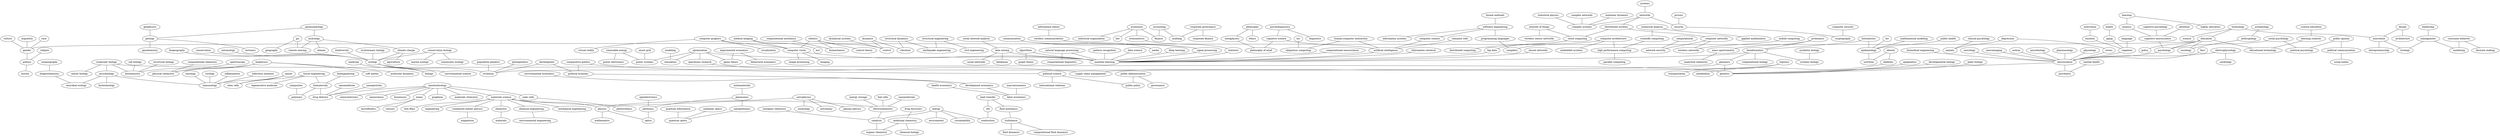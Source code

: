 strict graph layer1 {
	graph [name=layer1];
	node [label="\N"];
	217	[label=archaeology,
		level=2,
		weight=714.0];
	3834	[label=anthropology,
		level=2,
		weight=715.0];
	217 -- 3834	[level=2,
		weight=93.0];
	378	[label=health,
		level=1,
		weight=1282.0];
	4190	[label=aging,
		level=1,
		weight=1482.0];
	378 -- 4190	[level=1,
		weight=79.0];
	943	[label=nanotechnology,
		level=1,
		weight=3024.0];
	1891	[label="materials science",
		level=1,
		weight=3272.0];
	943 -- 1891	[level=1,
		weight=312.0];
	5335	[label="solar cells",
		level=2,
		weight=632.0];
	943 -- 5335	[level=2,
		weight=56.0];
	2630	[label=semiconductors,
		level=2,
		weight=716.0];
	943 -- 2630	[level=2,
		weight=70.0];
	3596	[label="drug delivery",
		level=1,
		weight=1120.0];
	943 -- 3596	[level=1,
		weight=143.0];
	3112	[label=nanoscience,
		level=2,
		weight=644.0];
	943 -- 3112	[level=2,
		weight=114.0];
	5885	[label=biosensors,
		level=2,
		weight=750.0];
	943 -- 5885	[level=2,
		weight=81.0];
	5606	[label=mems,
		level=2,
		weight=872.0];
	943 -- 5606	[level=1,
		weight=83.0];
	3787	[label=graphene,
		level=2,
		weight=900.0];
	943 -- 3787	[level=2,
		weight=97.0];
	1873	[label="materials chemistry",
		level=2,
		weight=528.0];
	943 -- 1873	[level=2,
		weight=44.0];
	2092	[label=optimization,
		level=1,
		weight=2557.0];
	4708	[label="operations research",
		level=1,
		weight=1120.0];
	2092 -- 4708	[level=1,
		weight=165.0];
	5607	[label="machine learning",
		level=1,
		weight=11046.0];
	2092 -- 5607	[level=1,
		weight=383.0];
	4593	[label="power systems",
		level=2,
		weight=591.0];
	2092 -- 4593	[level=1,
		weight=61.0];
	2916	[label="game theory",
		level=1,
		weight=1138.0];
	2092 -- 2916	[level=1,
		weight=78.0];
	4732	[label=simulation,
		level=1,
		weight=1276.0];
	2092 -- 4732	[level=1,
		weight=90.0];
	3649	[label=systems,
		level=2,
		weight=694.0];
	3218	[label=networks,
		level=1,
		weight=1679.0];
	3649 -- 3218	[level=2,
		weight=113.0];
	3170	[label="computer architecture",
		level=1,
		weight=1187.0];
	3864	[label="embedded systems",
		level=2,
		weight=913.0];
	3170 -- 3864	[level=2,
		weight=96.0];
	2151	[label="high performance computing",
		level=2,
		weight=883.0];
	3170 -- 2151	[level=2,
		weight=64.0];
	2002	[label=compilers,
		weight=365.0];
	3170 -- 2002	[level=1,
		weight=97.0];
	2682	[label=chemistry,
		level=1,
		weight=2206.0];
	1891 -- 2682	[level=1,
		weight=219.0];
	1394	[label="condensed matter physics",
		level=1,
		weight=1631.0];
	1891 -- 1394	[level=1,
		weight=126.0];
	2560	[label=physics,
		level=1,
		weight=2647.0];
	1891 -- 2560	[level=1,
		weight=246.0];
	2934	[label="chemical engineering",
		level=2,
		weight=899.0];
	1891 -- 2934	[level=2,
		weight=69.0];
	5306	[label="mechanical engineering",
		level=2,
		weight=577.0];
	1891 -- 5306	[level=2,
		weight=53.0];
	3819	[label="thin films",
		level=2,
		weight=542.0];
	1891 -- 3819	[level=2,
		weight=75.0];
	204	[label=engineering,
		level=2,
		weight=1025.0];
	1891 -- 204	[level=2,
		weight=305.0];
	2406	[label=electrochemistry,
		level=1,
		weight=1283.0];
	1891 -- 2406	[level=1,
		weight=106.0];
	2409	[label="computer graphics",
		level=1,
		weight=1251.0];
	1963	[label="computer vision",
		level=1,
		weight=5478.0];
	2409 -- 1963	[level=1,
		weight=374.0];
	4336	[label=visualization,
		level=2,
		weight=533.0];
	2409 -- 4336	[level=2,
		weight=105.0];
	1411	[label="virtual reality",
		level=2,
		weight=524.0];
	2409 -- 1411	[level=2,
		weight=83.0];
	1165	[label="data science",
		level=2,
		weight=798.0];
	1165 -- 5607	[level=2,
		weight=203.0];
	3300	[label=oceanography,
		level=2,
		weight=532.0];
	2760	[label=biogeochemistry,
		level=2,
		weight=861.0];
	3300 -- 2760	[level=2,
		weight=46.0];
	3143	[label="environmental economics",
		level=2,
		weight=597.0];
	5495	[label="development economics",
		level=2,
		weight=604.0];
	3143 -- 5495	[level=2,
		weight=38.0];
	624	[label=depression,
		weight=452.0];
	3137	[label=stress,
		weight=479.0];
	624 -- 3137	[level=2,
		weight=27.0];
	5545	[label=anxiety,
		weight=281.0];
	624 -- 5545	[level=2,
		weight=87.0];
	208	[label=culture,
		level=2,
		weight=700.0];
	1245	[label=gender,
		level=1,
		weight=1615.0];
	208 -- 1245	[level=2,
		weight=56.0];
	2375	[label=hiv,
		level=2,
		weight=909.0];
	5775	[label=epidemiology,
		level=1,
		weight=1984.0];
	2375 -- 5775	[level=2,
		weight=79.0];
	5781	[label=leadership,
		level=2,
		weight=740.0];
	5318	[label=management,
		level=2,
		weight=976.0];
	5781 -- 5318	[level=2,
		weight=42.0];
	5716	[label=materials,
		level=2,
		weight=935.0];
	2682 -- 5716	[level=2,
		weight=117.0];
	3068	[label=epigenetics,
		level=1,
		weight=1269.0];
	1109	[label=genetics,
		level=1,
		weight=3043.0];
	3068 -- 1109	[level=1,
		weight=129.0];
	3267	[label=astrophysics,
		level=2,
		weight=988.0];
	3267 -- 2560	[level=2,
		weight=100.0];
	2387	[label="plasma physics",
		level=2,
		weight=539.0];
	3267 -- 2387	[level=2,
		weight=32.0];
	4927	[label=cosmology,
		level=2,
		weight=643.0];
	3267 -- 4927	[level=2,
		weight=188.0];
	1871	[label=astronomy,
		level=2,
		weight=609.0];
	3267 -- 1871	[level=2,
		weight=240.0];
	3633	[label=energy,
		level=1,
		weight=1626.0];
	2717	[label=environment,
		level=2,
		weight=828.0];
	3633 -- 2717	[level=2,
		weight=150.0];
	3688	[label=combustion,
		level=2,
		weight=648.0];
	3633 -- 3688	[level=1,
		weight=68.0];
	106	[label=sustainability,
		level=1,
		weight=1357.0];
	3633 -- 106	[level=1,
		weight=78.0];
	4860	[label=catalysis,
		level=1,
		weight=1272.0];
	3633 -- 4860	[level=1,
		weight=71.0];
	3333	[label=bioengineering,
		level=2,
		weight=693.0];
	5403	[label=biomaterials,
		level=1,
		weight=2072.0];
	3333 -- 5403	[level=2,
		weight=71.0];
	2535	[label="renewable energy",
		level=1,
		weight=1373.0];
	2371	[label="power electronics",
		level=2,
		weight=1023.0];
	2535 -- 2371	[level=2,
		weight=164.0];
	2535 -- 4593	[level=1,
		weight=98.0];
	5444	[label=macroeconomics,
		level=2,
		weight=847.0];
	3568	[label="labor economics",
		level=2,
		weight=650.0];
	5444 -- 3568	[level=2,
		weight=59.0];
	3938	[label="conservation biology",
		level=1,
		weight=1902.0];
	1627	[label="community ecology",
		level=2,
		weight=593.0];
	3938 -- 1627	[level=2,
		weight=72.0];
	3711	[label="marine ecology",
		level=2,
		weight=590.0];
	3938 -- 3711	[level=2,
		weight=63.0];
	5226	[label=ecology,
		level=1,
		weight=3351.0];
	3938 -- 5226	[level=1,
		weight=493.0];
	5213	[label=economics,
		level=1,
		weight=2155.0];
	352	[label=econometrics,
		level=2,
		weight=725.0];
	5213 -- 352	[level=1,
		weight=109.0];
	2435	[label=finance,
		level=1,
		weight=1130.0];
	5213 -- 2435	[level=1,
		weight=187.0];
	2740	[label="industrial organization",
		level=2,
		weight=577.0];
	5213 -- 2740	[level=2,
		weight=67.0];
	1482	[label=law,
		level=2,
		weight=946.0];
	5213 -- 1482	[level=2,
		weight=175.0];
	2825	[label=physiology,
		level=2,
		weight=796.0];
	2556	[label=neuroscience,
		level=1,
		weight=5781.0];
	2825 -- 2556	[level=2,
		weight=89.0];
	3008	[label=spectroscopy,
		level=2,
		weight=792.0];
	657	[label="physical chemistry",
		level=2,
		weight=825.0];
	3008 -- 657	[level=2,
		weight=68.0];
	4969	[label="social network analysis",
		level=2,
		weight=546.0];
	4236	[label="data mining",
		level=1,
		weight=3417.0];
	4969 -- 4236	[level=2,
		weight=115.0];
	3651	[label=philosophy,
		level=2,
		weight=758.0];
	782	[label=metaphysics,
		weight=222.0];
	3651 -- 782	[level=2,
		weight=44.0];
	3926	[label=ethics,
		level=2,
		weight=744.0];
	3651 -- 3926	[level=2,
		weight=66.0];
	4068	[label="social psychology",
		level=2,
		weight=954.0];
	727	[label=psychology,
		level=1,
		weight=2022.0];
	4068 -- 727	[level=1,
		weight=44.0];
	391	[label="political psychology",
		weight=243.0];
	4068 -- 391	[level=1,
		weight=47.0];
	3744	[label="formal methods",
		level=2,
		weight=581.0];
	5166	[label="software engineering",
		level=1,
		weight=2055.0];
	3744 -- 5166	[level=2,
		weight=109.0];
	5339	[label=nanoparticles,
		level=2,
		weight=595.0];
	5339 -- 3596	[level=2,
		weight=48.0];
	4421	[label="philosophy of mind",
		weight=242.0];
	782 -- 4421	[level=2,
		weight=54.0];
	4825	[label=geomorphology,
		level=2,
		weight=579.0];
	4388	[label=geology,
		level=1,
		weight=1135.0];
	4825 -- 4388	[level=1,
		weight=43.0];
	3944	[label=hydrology,
		level=1,
		weight=1221.0];
	4825 -- 3944	[level=1,
		weight=88.0];
	1221	[label=biodiversity,
		level=2,
		weight=710.0];
	1221 -- 5226	[level=2,
		weight=151.0];
	904	[label=attention,
		level=2,
		weight=608.0];
	3049	[label="cognitive neuroscience",
		level=1,
		weight=1431.0];
	904 -- 3049	[level=2,
		weight=89.0];
	2386	[label="computational chemistry",
		level=2,
		weight=1056.0];
	2386 -- 657	[level=2,
		weight=63.0];
	4375	[label="quantum information",
		level=2,
		weight=763.0];
	677	[label="quantum optics",
		level=2,
		weight=864.0];
	4375 -- 677	[level=2,
		weight=212.0];
	5825	[label=geophysics,
		level=2,
		weight=933.0];
	5825 -- 4388	[level=2,
		weight=145.0];
	4762	[label=design,
		level=2,
		weight=956.0];
	4481	[label=innovation,
		level=1,
		weight=1414.0];
	4762 -- 4481	[level=2,
		weight=43.0];
	1987	[label=architecture,
		level=2,
		weight=577.0];
	4762 -- 1987	[level=2,
		weight=55.0];
	364	[label="health economics",
		level=2,
		weight=977.0];
	364 -- 3568	[level=2,
		weight=99.0];
	1931	[label=entomology,
		level=2,
		weight=600.0];
	1931 -- 5226	[level=2,
		weight=118.0];
	3303	[label="microbial ecology",
		level=2,
		weight=872.0];
	2760 -- 3303	[level=2,
		weight=83.0];
	1220	[label=electrophysiology,
		weight=348.0];
	593	[label=cardiology,
		level=2,
		weight=552.0];
	1220 -- 593	[level=2,
		weight=22.0];
	1220 -- 2556	[level=2,
		weight=72.0];
	5391	[label="computational mechanics",
		level=2,
		weight=721.0];
	2128	[label=biomechanics,
		level=1,
		weight=1657.0];
	5391 -- 2128	[level=2,
		weight=38.0];
	741	[label=obesity,
		level=2,
		weight=929.0];
	1589	[label=diabetes,
		level=2,
		weight=989.0];
	741 -- 1589	[level=2,
		weight=220.0];
	2729	[label=nutrition,
		level=2,
		weight=1015.0];
	741 -- 2729	[level=2,
		weight=110.0];
	2927	[label=religion,
		level=2,
		weight=521.0];
	5138	[label=politics,
		level=2,
		weight=644.0];
	2927 -- 5138	[level=2,
		weight=86.0];
	1668	[label="mathematical modeling",
		level=2,
		weight=681.0];
	1668 -- 5775	[level=2,
		weight=27.0];
	3500	[label=optoelectronics,
		level=2,
		weight=534.0];
	1671	[label=photonics,
		level=1,
		weight=1310.0];
	3500 -- 1671	[level=2,
		weight=100.0];
	325	[label="programming languages",
		level=2,
		weight=816.0];
	5166 -- 325	[level=1,
		weight=160.0];
	2832	[label="information systems",
		level=2,
		weight=800.0];
	5166 -- 2832	[level=2,
		weight=42.0];
	2851	[label="computer science",
		level=1,
		weight=2121.0];
	5166 -- 2851	[level=1,
		weight=105.0];
	5803	[label=photovoltaics,
		level=2,
		weight=722.0];
	5335 -- 5803	[level=2,
		weight=51.0];
	1899	[label=cognition,
		level=2,
		weight=941.0];
	4190 -- 1899	[level=1,
		weight=66.0];
	2390	[label=migration,
		level=2,
		weight=758.0];
	2390 -- 1245	[level=2,
		weight=85.0];
	3137 -- 2556	[level=2,
		weight=39.0];
	1657	[label="distributed systems",
		level=1,
		weight=1415.0];
	3218 -- 1657	[level=1,
		weight=132.0];
	197	[label=security,
		level=1,
		weight=1538.0];
	3218 -- 197	[level=1,
		weight=184.0];
	1236	[label="complex systems",
		level=2,
		weight=776.0];
	3218 -- 1236	[level=2,
		weight=60.0];
	2233	[label=magnetism,
		level=2,
		weight=560.0];
	1394 -- 2233	[level=2,
		weight=81.0];
	1513	[label=technology,
		level=1,
		weight=1153.0];
	3763	[label=education,
		level=1,
		weight=2017.0];
	1513 -- 3763	[level=1,
		weight=75.0];
	2659	[label=science,
		level=2,
		weight=576.0];
	1513 -- 2659	[level=2,
		weight=46.0];
	1513 -- 4481	[level=1,
		weight=80.0];
	5175	[label="drug discovery",
		level=2,
		weight=595.0];
	2116	[label="medicinal chemistry",
		level=2,
		weight=713.0];
	5175 -- 2116	[level=2,
		weight=68.0];
	3345	[label="internet of things",
		level=2,
		weight=551.0];
	4448	[label="cloud computing",
		level=1,
		weight=1501.0];
	3345 -- 4448	[level=2,
		weight=64.0];
	2079	[label="wireless sensor networks",
		level=2,
		weight=697.0];
	3345 -- 2079	[level=2,
		weight=79.0];
	5636	[label="public opinion",
		weight=322.0];
	4250	[label="political communication",
		weight=397.0];
	5636 -- 4250	[level=1,
		weight=62.0];
	5636 -- 391	[level=1,
		weight=55.0];
	3709	[label=nanomedicine,
		level=2,
		weight=619.0];
	3709 -- 3596	[level=2,
		weight=155.0];
	1097	[label=nanomaterials,
		level=1,
		weight=1632.0];
	1097 -- 2406	[level=1,
		weight=105.0];
	3363	[label="molecular biology",
		level=1,
		weight=2880.0];
	1828	[label=microbiology,
		level=1,
		weight=2355.0];
	3363 -- 1828	[level=1,
		weight=256.0];
	3492	[label="cancer biology",
		level=1,
		weight=1299.0];
	3363 -- 3492	[level=1,
		weight=103.0];
	4368	[label=biochemistry,
		level=1,
		weight=2460.0];
	3363 -- 4368	[level=1,
		weight=494.0];
	3363 -- 1109	[level=1,
		weight=340.0];
	2975	[label=strategy,
		level=2,
		weight=587.0];
	5318 -- 2975	[level=1,
		weight=60.0];
	116	[label=marketing,
		level=1,
		weight=1190.0];
	5318 -- 116	[level=1,
		weight=55.0];
	834	[label="public administration",
		weight=327.0];
	5303	[label=governance,
		level=2,
		weight=513.0];
	834 -- 5303	[level=2,
		weight=23.0];
	539	[label="public policy",
		level=2,
		weight=727.0];
	834 -- 539	[level=2,
		weight=85.0];
	575	[label="numerical analysis",
		level=2,
		weight=815.0];
	3113	[label="scientific computing",
		level=2,
		weight=591.0];
	575 -- 3113	[level=2,
		weight=177.0];
	940	[label="applied mathematics",
		level=2,
		weight=852.0];
	575 -- 940	[level=2,
		weight=94.0];
	527	[label=development,
		level=1,
		weight=1423.0];
	1078	[label="political economy",
		level=2,
		weight=922.0];
	527 -- 1078	[level=2,
		weight=53.0];
	4813	[label=evolution,
		level=1,
		weight=2669.0];
	527 -- 4813	[level=1,
		weight=101.0];
	2162	[label=metamaterials,
		level=2,
		weight=673.0];
	4963	[label=plasmonics,
		level=2,
		weight=1034.0];
	2162 -- 4963	[level=2,
		weight=219.0];
	808	[label=language,
		level=2,
		weight=594.0];
	808 -- 1899	[level=2,
		weight=45.0];
	40	[label=geochemistry,
		level=1,
		weight=1076.0];
	4388 -- 40	[level=1,
		weight=216.0];
	2187	[label=tectonics,
		level=2,
		weight=566.0];
	4388 -- 2187	[level=2,
		weight=117.0];
	5467	[label=motivation,
		level=2,
		weight=538.0];
	2230	[label=emotion,
		level=2,
		weight=951.0];
	5467 -- 2230	[level=2,
		weight=66.0];
	3956	[label="synthetic biology",
		level=2,
		weight=920.0];
	2199	[label="systems biology",
		level=1,
		weight=1798.0];
	3956 -- 2199	[level=2,
		weight=189.0];
	3763 -- 727	[level=1,
		weight=72.0];
	4219	[label=policy,
		level=2,
		weight=563.0];
	3763 -- 4219	[level=2,
		weight=28.0];
	3763 -- 1245	[level=1,
		weight=68.0];
	5292	[label=sociology,
		level=1,
		weight=1079.0];
	3763 -- 5292	[level=1,
		weight=72.0];
	1070	[label="educational technology",
		level=2,
		weight=544.0];
	3763 -- 1070	[level=2,
		weight=33.0];
	2355	[label="public health",
		level=1,
		weight=1469.0];
	2355 -- 5775	[level=1,
		weight=259.0];
	423	[label="corporate governance",
		level=2,
		weight=623.0];
	3822	[label=auditing,
		weight=247.0];
	423 -- 3822	[level=2,
		weight=53.0];
	3262	[label="corporate finance",
		level=2,
		weight=610.0];
	423 -- 3262	[level=2,
		weight=111.0];
	3900	[label=algorithms,
		level=1,
		weight=1235.0];
	1079	[label="graph theory",
		level=2,
		weight=566.0];
	3900 -- 1079	[level=2,
		weight=99.0];
	3900 -- 5607	[level=1,
		weight=130.0];
	2511	[label=virology,
		level=2,
		weight=1004.0];
	1268	[label=immunology,
		level=1,
		weight=2783.0];
	2511 -- 1268	[level=2,
		weight=235.0];
	2605	[label="social networks",
		level=1,
		weight=1144.0];
	4236 -- 2605	[level=1,
		weight=117.0];
	4236 -- 5607	[level=1,
		weight=1295.0];
	3905	[label=databases,
		level=2,
		weight=832.0];
	4236 -- 3905	[level=2,
		weight=173.0];
	773	[label=statistics,
		level=1,
		weight=2580.0];
	352 -- 773	[level=1,
		weight=75.0];
	3872	[label="heat transfer",
		level=2,
		weight=897.0];
	145	[label=cfd,
		level=2,
		weight=798.0];
	3872 -- 145	[level=1,
		weight=85.0];
	1231	[label="fluid mechanics",
		level=1,
		weight=1144.0];
	3872 -- 1231	[level=1,
		weight=147.0];
	2103	[label=nanophotonics,
		level=2,
		weight=812.0];
	4963 -- 2103	[level=2,
		weight=271.0];
	4963 -- 1671	[level=2,
		weight=127.0];
	2061	[label=gis,
		level=1,
		weight=1284.0];
	1296	[label=geography,
		level=2,
		weight=614.0];
	2061 -- 1296	[level=2,
		weight=81.0];
	2691	[label="remote sensing",
		level=1,
		weight=1953.0];
	2061 -- 2691	[level=1,
		weight=382.0];
	325 -- 2002	[level=1,
		weight=95.0];
	1040	[label="inorganic chemistry",
		level=2,
		weight=551.0];
	1040 -- 4860	[level=2,
		weight=55.0];
	2230 -- 1899	[level=2,
		weight=60.0];
	469	[label=optics,
		level=1,
		weight=1380.0];
	2560 -- 469	[level=1,
		weight=153.0];
	4028	[label=mathematics,
		level=1,
		weight=1238.0];
	2560 -- 4028	[level=1,
		weight=90.0];
	3314	[label="climate change",
		level=1,
		weight=2181.0];
	3944 -- 3314	[level=1,
		weight=118.0];
	1331	[label=climate,
		level=2,
		weight=566.0];
	3944 -- 1331	[level=2,
		weight=48.0];
	3944 -- 2691	[level=1,
		weight=132.0];
	5873	[label="medical imaging",
		level=2,
		weight=1007.0];
	5873 -- 1963	[level=2,
		weight=159.0];
	2063	[label=mri,
		level=2,
		weight=637.0];
	5873 -- 2063	[level=2,
		weight=61.0];
	5245	[label=biophysics,
		level=1,
		weight=2308.0];
	150	[label="soft matter",
		level=2,
		weight=571.0];
	5245 -- 150	[level=2,
		weight=74.0];
	5245 -- 657	[level=2,
		weight=69.0];
	5245 -- 4368	[level=1,
		weight=268.0];
	159	[label="molecular dynamics",
		level=2,
		weight=552.0];
	5245 -- 159	[level=2,
		weight=50.0];
	716	[label=agriculture,
		level=2,
		weight=612.0];
	3314 -- 716	[level=2,
		weight=47.0];
	3314 -- 5226	[level=1,
		weight=139.0];
	804	[label=computational,
		level=2,
		weight=585.0];
	5261	[label="network security",
		level=2,
		weight=534.0];
	804 -- 5261	[level=2,
		weight=40.0];
	701	[label="complex networks",
		level=2,
		weight=513.0];
	701 -- 1236	[level=2,
		weight=61.0];
	2388	[label="tissue engineering",
		level=1,
		weight=1425.0];
	2388 -- 5403	[level=1,
		weight=585.0];
	3942	[label="stem cells",
		level=1,
		weight=1176.0];
	2388 -- 3942	[level=1,
		weight=173.0];
	3056	[label="regenerative medicine",
		level=2,
		weight=573.0];
	2388 -- 3056	[level=2,
		weight=201.0];
	4636	[label=dynamics,
		weight=476.0];
	981	[label=vibration,
		weight=347.0];
	4636 -- 981	[level=2,
		weight=62.0];
	893	[label=control,
		level=1,
		weight=1694.0];
	4636 -- 893	[level=2,
		weight=125.0];
	3113 -- 2151	[level=2,
		weight=39.0];
	1410	[label="energy storage",
		level=2,
		weight=676.0];
	1410 -- 2406	[level=2,
		weight=82.0];
	5536	[label=metabolism,
		level=2,
		weight=779.0];
	1589 -- 5536	[level=2,
		weight=95.0];
	1029	[label=learning,
		level=1,
		weight=1191.0];
	5480	[label=memory,
		level=2,
		weight=996.0];
	1029 -- 5480	[level=1,
		weight=273.0];
	921	[label="higher education",
		level=2,
		weight=738.0];
	1029 -- 921	[level=2,
		weight=36.0];
	773 -- 5607	[level=1,
		weight=397.0];
	1142	[label="social media",
		level=1,
		weight=1109.0];
	4250 -- 1142	[level=1,
		weight=47.0];
	2948	[label="natural language processing",
		level=1,
		weight=1898.0];
	2266	[label="computational linguistics",
		level=2,
		weight=603.0];
	2948 -- 2266	[level=2,
		weight=268.0];
	2948 -- 5607	[level=1,
		weight=728.0];
	2006	[label=psycholinguistics,
		weight=435.0];
	1095	[label="cognitive science",
		level=2,
		weight=904.0];
	2006 -- 1095	[level=2,
		weight=59.0];
	3434	[label=linguistics,
		level=2,
		weight=872.0];
	2006 -- 3434	[level=2,
		weight=57.0];
	4505	[label=cancer,
		level=1,
		weight=2228.0];
	4505 -- 3942	[level=1,
		weight=125.0];
	4505 -- 1268	[level=1,
		weight=163.0];
	1748	[label="information theory",
		level=2,
		weight=927.0];
	2089	[label="wireless communications",
		level=1,
		weight=1437.0];
	1748 -- 2089	[level=2,
		weight=177.0];
	4456	[label=fmri,
		level=2,
		weight=537.0];
	4456 -- 2556	[level=2,
		weight=63.0];
	554	[label="biomedical engineering",
		level=1,
		weight=1263.0];
	554 -- 2556	[level=1,
		weight=74.0];
	145 -- 3688	[level=1,
		weight=61.0];
	5403 -- 3596	[level=1,
		weight=309.0];
	5087	[label=polymers,
		level=1,
		weight=1115.0];
	5403 -- 5087	[level=1,
		weight=120.0];
	1853	[label="signal processing",
		level=1,
		weight=2402.0];
	2089 -- 1853	[level=1,
		weight=216.0];
	2888	[label="mobile computing",
		level=2,
		weight=623.0];
	4441	[label="wireless networks",
		level=2,
		weight=884.0];
	2888 -- 4441	[level=2,
		weight=95.0];
	2683	[label="mental health",
		level=2,
		weight=762.0];
	2800	[label=psychiatry,
		level=2,
		weight=657.0];
	2683 -- 2800	[level=2,
		weight=35.0];
	5511	[label="environmental engineering",
		level=2,
		weight=766.0];
	2934 -- 5511	[level=2,
		weight=44.0];
	3627	[label=neurology,
		level=2,
		weight=610.0];
	3627 -- 2556	[level=2,
		weight=109.0];
	2613	[label="computer networks",
		level=2,
		weight=920.0];
	1657 -- 2613	[level=2,
		weight=92.0];
	1657 -- 4448	[level=1,
		weight=267.0];
	4608	[label=robotics,
		level=1,
		weight=3442.0];
	4608 -- 1963	[level=1,
		weight=581.0];
	4608 -- 2128	[level=1,
		weight=73.0];
	83	[label="control theory",
		level=2,
		weight=654.0];
	4608 -- 83	[level=2,
		weight=102.0];
	4608 -- 893	[level=1,
		weight=369.0];
	2592	[label=inflammation,
		level=2,
		weight=611.0];
	2592 -- 1268	[level=2,
		weight=85.0];
	3628	[label=biotechnology,
		level=1,
		weight=1182.0];
	1828 -- 3628	[level=1,
		weight=135.0];
	1828 -- 3303	[level=2,
		weight=94.0];
	1828 -- 1268	[level=1,
		weight=250.0];
	2478	[label="evolutionary biology",
		level=1,
		weight=1456.0];
	2478 -- 5226	[level=1,
		weight=160.0];
	3257	[label=accounting,
		level=2,
		weight=627.0];
	3257 -- 2435	[level=2,
		weight=84.0];
	3257 -- 3822	[level=2,
		weight=62.0];
	1739	[label=biostatistics,
		level=1,
		weight=1173.0];
	1739 -- 5775	[level=1,
		weight=232.0];
	1884	[label=bioinformatics,
		level=1,
		weight=5075.0];
	1739 -- 1884	[level=1,
		weight=151.0];
	4820	[label=hci,
		level=2,
		weight=862.0];
	1925	[label="ubiquitous computing",
		weight=412.0];
	4820 -- 1925	[level=2,
		weight=43.0];
	620	[label="deep learning",
		level=2,
		weight=679.0];
	620 -- 5607	[level=2,
		weight=355.0];
	5399	[label=turbulence,
		level=2,
		weight=607.0];
	1231 -- 5399	[level=2,
		weight=113.0];
	2645	[label="cognitive psychology",
		level=2,
		weight=574.0];
	2645 -- 3049	[level=2,
		weight=86.0];
	4225	[label="science education",
		level=2,
		weight=544.0];
	3703	[label="learning sciences",
		weight=189.0];
	4225 -- 3703	[level=2,
		weight=28.0];
	5735	[label="clinical psychology",
		level=2,
		weight=513.0];
	5735 -- 5545	[level=2,
		weight=22.0];
	5162	[label=neuroimaging,
		level=2,
		weight=1041.0];
	5162 -- 2556	[level=2,
		weight=143.0];
	4829	[label="population genetics",
		level=2,
		weight=958.0];
	4829 -- 4813	[level=2,
		weight=139.0];
	5775 -- 2729	[level=2,
		weight=78.0];
	3936	[label=autism,
		level=2,
		weight=560.0];
	3936 -- 2556	[level=2,
		weight=46.0];
	1167	[label="nonlinear dynamics",
		level=2,
		weight=527.0];
	1167 -- 1236	[level=2,
		weight=41.0];
	2103 -- 677	[level=2,
		weight=80.0];
	4417	[label="structural engineering",
		level=2,
		weight=543.0];
	99	[label="civil engineering",
		level=2,
		weight=518.0];
	4417 -- 99	[level=2,
		weight=67.0];
	3424	[label="earthquake engineering",
		weight=482.0];
	4417 -- 3424	[level=2,
		weight=117.0];
	2613 -- 4441	[level=2,
		weight=67.0];
	2613 -- 5261	[level=2,
		weight=43.0];
	303	[label="parallel computing",
		level=2,
		weight=601.0];
	2151 -- 303	[level=2,
		weight=72.0];
	1899 -- 2556	[level=1,
		weight=77.0];
	3259	[label="artificial intelligence",
		level=1,
		weight=5844.0];
	2851 -- 3259	[level=1,
		weight=154.0];
	4101	[label="structural dynamics",
		weight=336.0];
	4101 -- 981	[level=2,
		weight=29.0];
	4101 -- 3424	[level=2,
		weight=76.0];
	1671 -- 469	[level=1,
		weight=269.0];
	4080	[label="supply chain management",
		level=2,
		weight=697.0];
	4708 -- 4080	[level=2,
		weight=58.0];
	4449	[label=biogeography,
		level=2,
		weight=608.0];
	4449 -- 5226	[level=2,
		weight=113.0];
	5397	[label="information retrieval",
		level=1,
		weight=1077.0];
	5397 -- 5607	[level=1,
		weight=290.0];
	1095 -- 4421	[level=2,
		weight=46.0];
	1095 -- 3259	[level=2,
		weight=146.0];
	1581	[label="comparative politics",
		level=2,
		weight=597.0];
	5178	[label="political science",
		level=2,
		weight=825.0];
	1581 -- 5178	[level=2,
		weight=74.0];
	1581 -- 1078	[level=2,
		weight=81.0];
	1300	[label="distributed computing",
		level=2,
		weight=516.0];
	4448 -- 1300	[level=2,
		weight=79.0];
	3139	[label="big data",
		level=1,
		weight=1120.0];
	4448 -- 3139	[level=1,
		weight=134.0];
	3834 -- 5292	[level=2,
		weight=36.0];
	5088	[label=privacy,
		level=2,
		weight=862.0];
	5088 -- 197	[level=2,
		weight=345.0];
	3963	[label=cryptography,
		level=2,
		weight=734.0];
	197 -- 3963	[level=2,
		weight=109.0];
	2333	[label="structural biology",
		level=1,
		weight=1299.0];
	2333 -- 4368	[level=1,
		weight=280.0];
	2168	[label="image processing",
		level=1,
		weight=2648.0];
	1963 -- 2168	[level=1,
		weight=910.0];
	1963 -- 5607	[level=1,
		weight=2239.0];
	1128	[label=imaging,
		level=2,
		weight=953.0];
	1963 -- 1128	[level=2,
		weight=72.0];
	2328	[label="consumer behavior",
		level=2,
		weight=532.0];
	1520	[label="decision making",
		level=2,
		weight=841.0];
	2328 -- 1520	[level=2,
		weight=55.0];
	2328 -- 116	[level=2,
		weight=145.0];
	3718	[label="experimental economics",
		weight=448.0];
	880	[label="behavioral economics",
		level=2,
		weight=589.0];
	3718 -- 880	[level=2,
		weight=172.0];
	3718 -- 2916	[level=2,
		weight=66.0];
	1485	[label="international relations",
		level=2,
		weight=838.0];
	5178 -- 1485	[level=2,
		weight=119.0];
	5178 -- 539	[level=2,
		weight=54.0];
	4672	[label=logistics,
		weight=365.0];
	255	[label=transportation,
		level=2,
		weight=863.0];
	4672 -- 255	[level=2,
		weight=60.0];
	4672 -- 4080	[level=2,
		weight=89.0];
	5657	[label="semantic web",
		level=2,
		weight=774.0];
	5657 -- 3259	[level=2,
		weight=133.0];
	5480 -- 3049	[level=1,
		weight=114.0];
	3139 -- 5607	[level=1,
		weight=229.0];
	3049 -- 727	[level=1,
		weight=104.0];
	2576	[label=conservation,
		level=2,
		weight=902.0];
	2576 -- 5226	[level=2,
		weight=246.0];
	787	[label=proteomics,
		level=2,
		weight=1039.0];
	787 -- 1884	[level=2,
		weight=120.0];
	4377	[label="mass spectrometry",
		level=2,
		weight=780.0];
	787 -- 4377	[level=2,
		weight=254.0];
	1123	[label=neurobiology,
		level=2,
		weight=618.0];
	1123 -- 2556	[level=2,
		weight=58.0];
	1078 -- 5495	[level=2,
		weight=73.0];
	3804	[label="chemical biology",
		level=2,
		weight=723.0];
	2116 -- 3804	[level=2,
		weight=98.0];
	906	[label="organic chemistry",
		level=2,
		weight=1028.0];
	2116 -- 906	[level=2,
		weight=147.0];
	2969	[label="infectious diseases",
		level=2,
		weight=1025.0];
	2969 -- 1268	[level=2,
		weight=137.0];
	1347	[label=race,
		level=2,
		weight=555.0];
	1347 -- 1245	[level=2,
		weight=126.0];
	727 -- 2556	[level=1,
		weight=249.0];
	2098	[label=composites,
		level=2,
		weight=687.0];
	2098 -- 5087	[level=2,
		weight=70.0];
	2770	[label="cell biology",
		level=1,
		weight=1749.0];
	2770 -- 4368	[level=1,
		weight=268.0];
	996	[label=sensors,
		level=2,
		weight=807.0];
	5606 -- 996	[level=2,
		weight=104.0];
	770	[label=microfluidics,
		level=1,
		weight=1372.0];
	5606 -- 770	[level=1,
		weight=105.0];
	3959	[label="fluid dynamics",
		level=2,
		weight=725.0];
	5399 -- 3959	[level=2,
		weight=82.0];
	3781	[label="computational fluid dynamics",
		level=2,
		weight=887.0];
	5399 -- 3781	[level=2,
		weight=76.0];
	5121	[label=genomics,
		level=1,
		weight=2984.0];
	1884 -- 5121	[level=1,
		weight=823.0];
	5118	[label="computational biology",
		level=1,
		weight=2567.0];
	1884 -- 5118	[level=1,
		weight=930.0];
	1884 -- 5607	[level=1,
		weight=637.0];
	1884 -- 2199	[level=1,
		weight=371.0];
	1137	[label="computer security",
		level=2,
		weight=527.0];
	1137 -- 3963	[level=2,
		weight=55.0];
	4658	[label=entrepreneurship,
		level=2,
		weight=1015.0];
	4481 -- 4658	[level=2,
		weight=264.0];
	4481 -- 2975	[level=1,
		weight=126.0];
	4565	[label=communication,
		level=1,
		weight=1267.0];
	4565 -- 1853	[level=1,
		weight=157.0];
	1241	[label=media,
		level=2,
		weight=568.0];
	4565 -- 1241	[level=2,
		weight=109.0];
	3767	[label="developmental biology",
		level=2,
		weight=916.0];
	3767 -- 1109	[level=2,
		weight=112.0];
	896	[label="fuel cells",
		level=2,
		weight=576.0];
	896 -- 2406	[level=2,
		weight=107.0];
	5121 -- 4813	[level=1,
		weight=329.0];
	5121 -- 1109	[level=1,
		weight=526.0];
	1075	[label=oncology,
		level=2,
		weight=711.0];
	1075 -- 1268	[level=2,
		weight=61.0];
	5495 -- 3568	[level=2,
		weight=71.0];
	3557	[label="statistical physics",
		level=2,
		weight=520.0];
	3557 -- 1236	[level=2,
		weight=79.0];
	1245 -- 5138	[level=2,
		weight=54.0];
	806	[label="nonlinear optics",
		level=2,
		weight=581.0];
	806 -- 677	[level=2,
		weight=82.0];
	2285	[label=phylogenetics,
		level=2,
		weight=563.0];
	2285 -- 4813	[level=2,
		weight=106.0];
	1853 -- 5607	[level=1,
		weight=500.0];
	1021	[label="environmental science",
		level=2,
		weight=612.0];
	5226 -- 1021	[level=2,
		weight=58.0];
	291	[label=biology,
		level=1,
		weight=1336.0];
	5226 -- 291	[level=1,
		weight=96.0];
	5226 -- 4813	[level=1,
		weight=625.0];
	3703 -- 1070	[level=2,
		weight=26.0];
	140	[label="computational neuroscience",
		level=2,
		weight=930.0];
	140 -- 5607	[level=2,
		weight=141.0];
	5367	[label="neural networks",
		level=2,
		weight=619.0];
	5367 -- 5607	[level=2,
		weight=175.0];
	2406 -- 4860	[level=1,
		weight=93.0];
	5094	[label="human-computer interaction",
		level=1,
		weight=1333.0];
	5094 -- 3259	[level=1,
		weight=66.0];
	5094 -- 1925	[level=2,
		weight=86.0];
	3776	[label="analytical chemistry",
		level=2,
		weight=960.0];
	4377 -- 3776	[level=2,
		weight=106.0];
	1696	[label=pharmacology,
		level=2,
		weight=846.0];
	1696 -- 2556	[level=2,
		weight=136.0];
	3259 -- 5607	[level=1,
		weight=1671.0];
	3618	[label="pattern recognition",
		level=1,
		weight=1743.0];
	3618 -- 5607	[level=1,
		weight=714.0];
	1618	[label=medicine,
		level=2,
		weight=960.0];
	1618 -- 291	[level=2,
		weight=49.0];
	5928	[label="smart grid",
		level=2,
		weight=770.0];
	5928 -- 4593	[level=2,
		weight=128.0];
	4860 -- 906	[level=2,
		weight=58.0];
	4295	[label=modeling,
		level=1,
		weight=1570.0];
	4295 -- 4732	[level=1,
		weight=340.0];
	4955	[label="plant biology",
		level=2,
		weight=604.0];
	4955 -- 1109	[level=2,
		weight=52.0];
	5228	[label="dynamical systems",
		level=2,
		weight=781.0];
	5228 -- 893	[level=2,
		weight=67.0];
	1041	[label=history,
		level=2,
		weight=735.0];
	5138 -- 1041	[level=2,
		weight=39.0];
	2556 -- 2800	[level=2,
		weight=134.0];
	2556 -- 1109	[level=1,
		weight=146.0];
}
